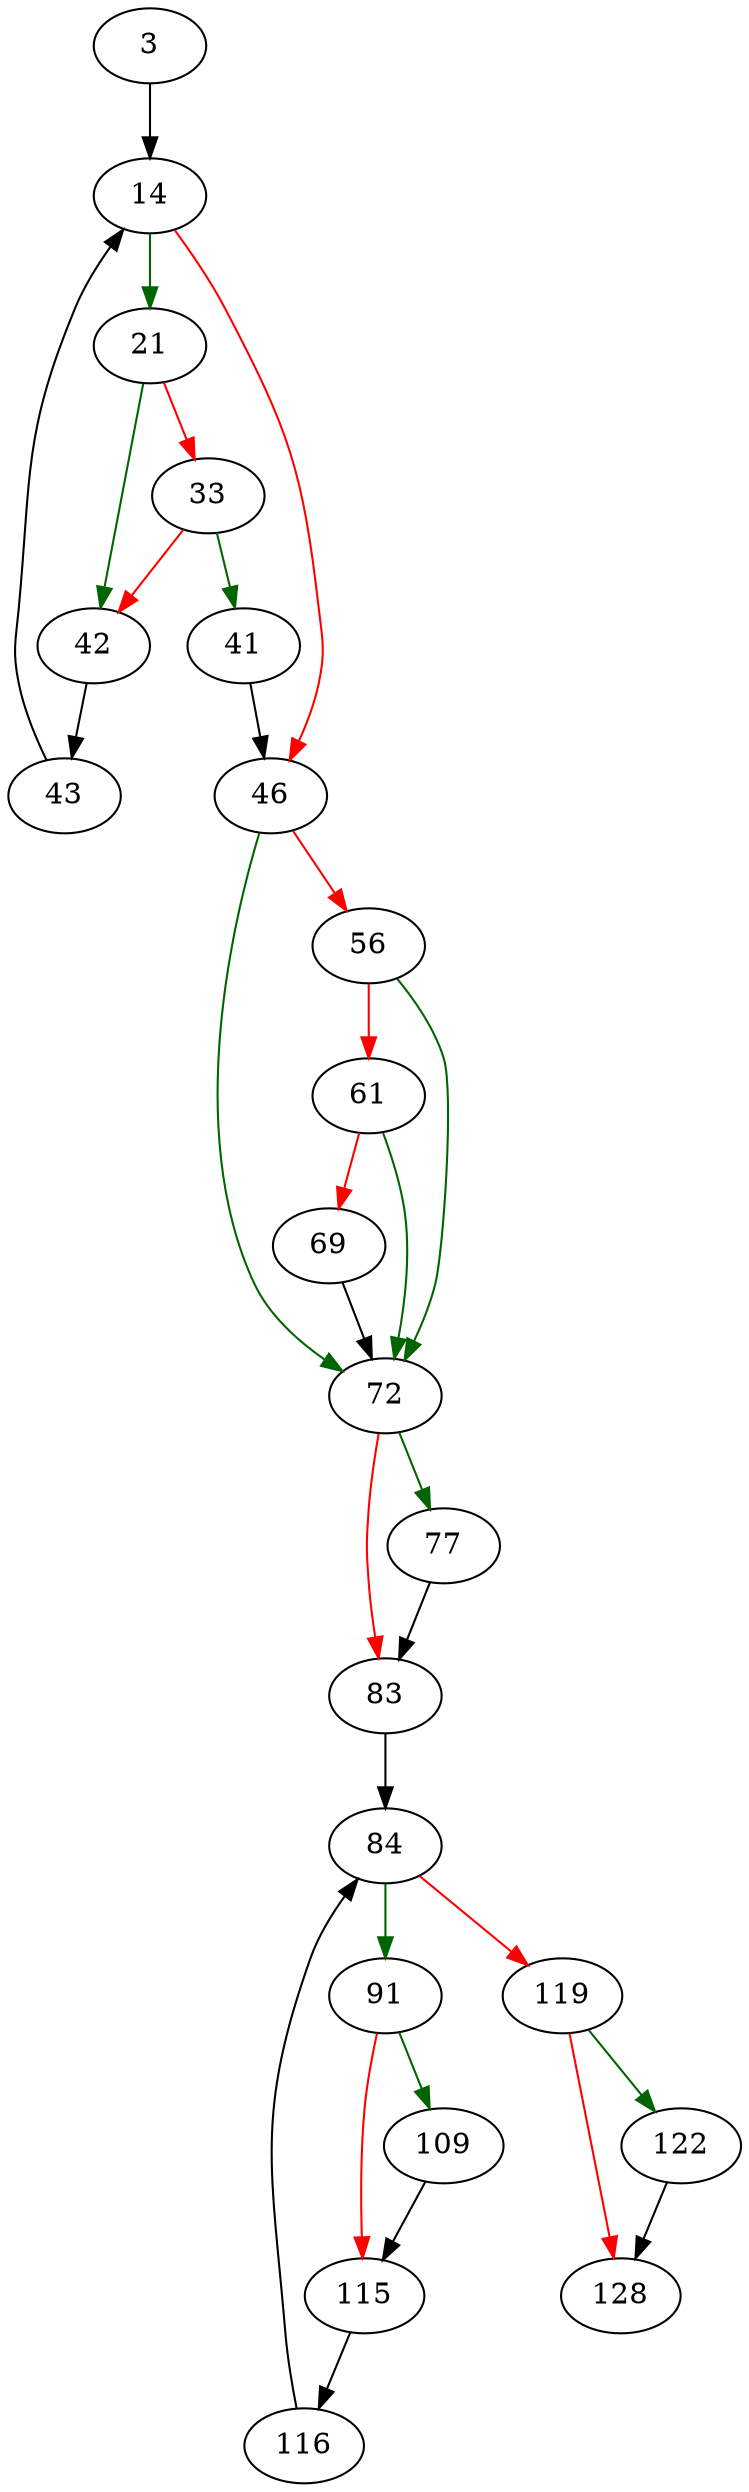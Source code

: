 strict digraph "identPut" {
	// Node definitions.
	3 [entry=true];
	14;
	21;
	46;
	42;
	33;
	41;
	43;
	72;
	56;
	61;
	69;
	77;
	83;
	84;
	91;
	119;
	109;
	115;
	116;
	122;
	128;

	// Edge definitions.
	3 -> 14;
	14 -> 21 [
		color=darkgreen
		cond=true
	];
	14 -> 46 [
		color=red
		cond=false
	];
	21 -> 42 [
		color=darkgreen
		cond=true
	];
	21 -> 33 [
		color=red
		cond=false
	];
	46 -> 72 [
		color=darkgreen
		cond=true
	];
	46 -> 56 [
		color=red
		cond=false
	];
	42 -> 43;
	33 -> 42 [
		color=red
		cond=false
	];
	33 -> 41 [
		color=darkgreen
		cond=true
	];
	41 -> 46;
	43 -> 14;
	72 -> 77 [
		color=darkgreen
		cond=true
	];
	72 -> 83 [
		color=red
		cond=false
	];
	56 -> 72 [
		color=darkgreen
		cond=true
	];
	56 -> 61 [
		color=red
		cond=false
	];
	61 -> 72 [
		color=darkgreen
		cond=true
	];
	61 -> 69 [
		color=red
		cond=false
	];
	69 -> 72;
	77 -> 83;
	83 -> 84;
	84 -> 91 [
		color=darkgreen
		cond=true
	];
	84 -> 119 [
		color=red
		cond=false
	];
	91 -> 109 [
		color=darkgreen
		cond=true
	];
	91 -> 115 [
		color=red
		cond=false
	];
	119 -> 122 [
		color=darkgreen
		cond=true
	];
	119 -> 128 [
		color=red
		cond=false
	];
	109 -> 115;
	115 -> 116;
	116 -> 84;
	122 -> 128;
}